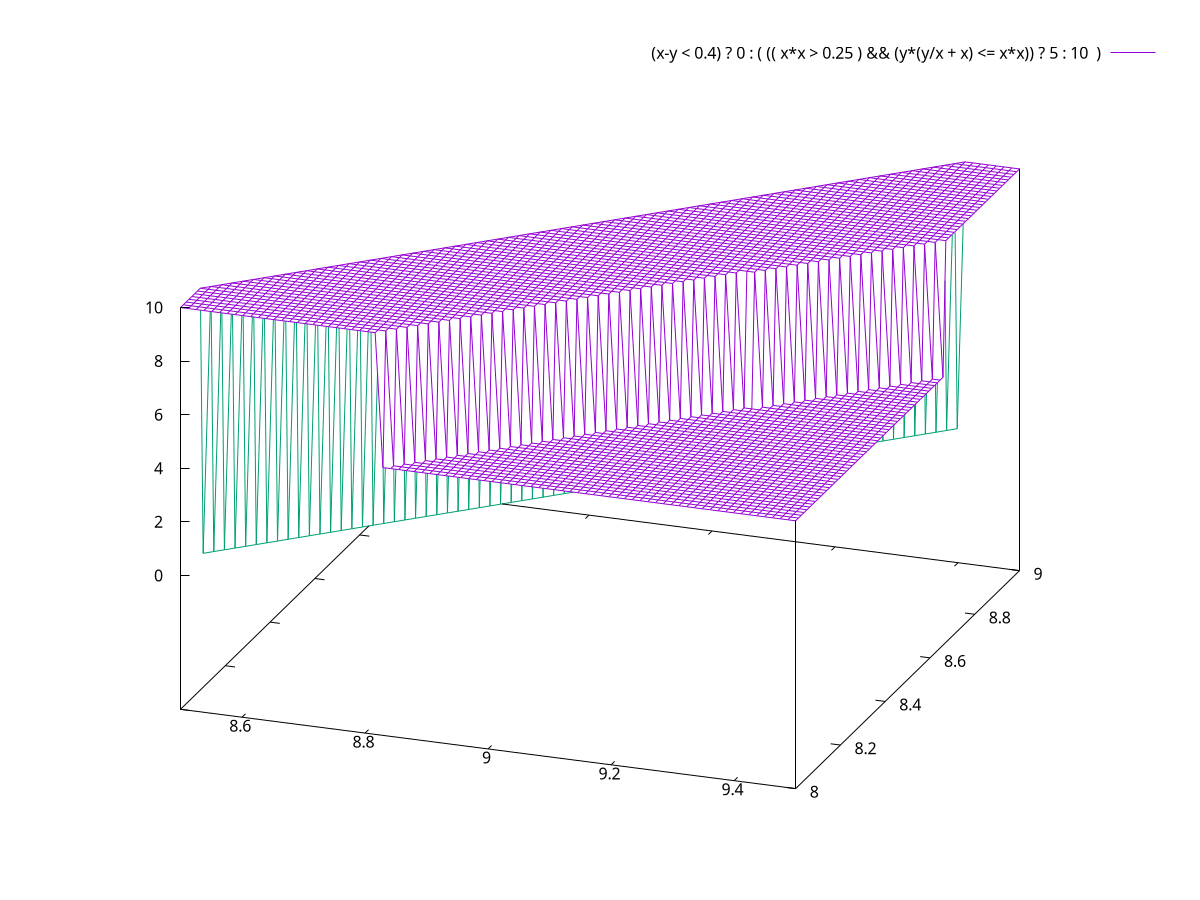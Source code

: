 set view 60, 20, 1


set xrange [8.5:9.5]
set yrange [8:9]


set hidden3d
set isosamples 80

#splot x + y + x*y
#splot y + 1 + 1/(x + x*y)
#splot (y/x) + x + x*y + y

#splot (x-y < 0.4) ? sin(y) + 1 + 1/(x + x*y) : ( (( x*x > 0.25 ) && (y*(y/x + x) <= x*x)) ? (y/x) + x + x*y + sin(y) : x + sin(y) + x*y  )  

splot (x-y < 0.4) ? 0 : ( (( x*x > 0.25 ) && (y*(y/x + x) <= x*x)) ? 5 : 10  )

#splot (( x*x > 0.25 ) && (y*(y/x + x) <= x*x)) ? 1 : 0
#splot (( x*x <= 0.25 ) || (y*(y/x + x) > x*x)) ? 1 : 0
#splot (( x*x > 0.25 ) && (y*(y/x + x) <= x*x )) && (( x*x <= 0.25  ) || (y*(y/x + x) > x*x )) ? 1 : 0
#splot (( x*x > 0.25 - 1.0991207e-15 ) && (y*(y/x + x) <= x*x + 1.11022e-14)) && (( x*x <= 0.25 + 1.0991207e-15 ) || (y*(y/x + x) > x*x - 3.33178e-13 - 1.11022e-14)) ? 1 : 0

#splot (( x*x > 0.25 - 0.000001 ) && (y*(y/x + x) <= x*x + 0.000001)) && (( x*x <= 0.25 + 0.000001 ) || (y*(y/x + x) > x*x - 0.00003 - 0.00001)) ? 10 : 0
